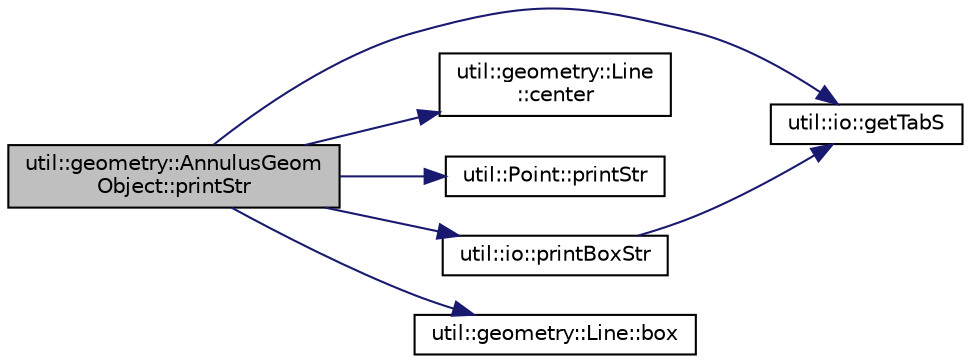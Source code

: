 digraph "util::geometry::AnnulusGeomObject::printStr"
{
  edge [fontname="Helvetica",fontsize="10",labelfontname="Helvetica",labelfontsize="10"];
  node [fontname="Helvetica",fontsize="10",shape=record];
  rankdir="LR";
  Node76 [label="util::geometry::AnnulusGeom\lObject::printStr",height=0.2,width=0.4,color="black", fillcolor="grey75", style="filled", fontcolor="black"];
  Node76 -> Node77 [color="midnightblue",fontsize="10",style="solid",fontname="Helvetica"];
  Node77 [label="util::io::getTabS",height=0.2,width=0.4,color="black", fillcolor="white", style="filled",URL="$namespaceutil_1_1io.html#a38afb09a152cca4061850f4123bd3aeb",tooltip="Returns tab spaces of given size. "];
  Node76 -> Node78 [color="midnightblue",fontsize="10",style="solid",fontname="Helvetica"];
  Node78 [label="util::geometry::Line\l::center",height=0.2,width=0.4,color="black", fillcolor="white", style="filled",URL="$classutil_1_1geometry_1_1Line.html#aa9499bad438be962118689cdf58491b2",tooltip="Computes the center of object. "];
  Node76 -> Node79 [color="midnightblue",fontsize="10",style="solid",fontname="Helvetica"];
  Node79 [label="util::Point::printStr",height=0.2,width=0.4,color="black", fillcolor="white", style="filled",URL="$structutil_1_1Point.html#a0b71aa71d8f84fa5b1d4b0a873a838fb",tooltip="Prints the information. "];
  Node76 -> Node80 [color="midnightblue",fontsize="10",style="solid",fontname="Helvetica"];
  Node80 [label="util::io::printBoxStr",height=0.2,width=0.4,color="black", fillcolor="white", style="filled",URL="$namespaceutil_1_1io.html#ac2401e4278f5876b9600d458cfb67722",tooltip="Returns formatted string for output. "];
  Node80 -> Node77 [color="midnightblue",fontsize="10",style="solid",fontname="Helvetica"];
  Node76 -> Node81 [color="midnightblue",fontsize="10",style="solid",fontname="Helvetica"];
  Node81 [label="util::geometry::Line::box",height=0.2,width=0.4,color="black", fillcolor="white", style="filled",URL="$classutil_1_1geometry_1_1Line.html#a0f370769b20dcbd3c46eb738c1bad85f",tooltip="Computes the bounding box of object. "];
}
